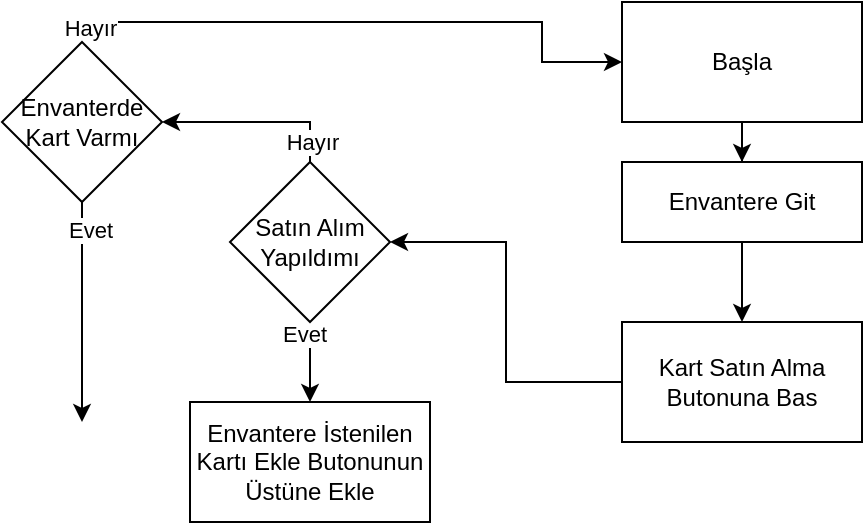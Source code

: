 <mxfile version="24.4.0" type="github">
  <diagram name="Sayfa -1" id="kKzHLGSKIOkIXO0F31tR">
    <mxGraphModel dx="1434" dy="738" grid="1" gridSize="10" guides="1" tooltips="1" connect="1" arrows="1" fold="1" page="1" pageScale="1" pageWidth="827" pageHeight="1169" math="0" shadow="0">
      <root>
        <mxCell id="0" />
        <mxCell id="1" parent="0" />
        <mxCell id="9pXXfi69la4mdvmXIPyO-16" style="edgeStyle=orthogonalEdgeStyle;rounded=0;orthogonalLoop=1;jettySize=auto;html=1;entryX=0.5;entryY=0;entryDx=0;entryDy=0;" edge="1" parent="1" source="9pXXfi69la4mdvmXIPyO-1" target="9pXXfi69la4mdvmXIPyO-15">
          <mxGeometry relative="1" as="geometry" />
        </mxCell>
        <mxCell id="9pXXfi69la4mdvmXIPyO-1" value="Başla" style="rounded=0;whiteSpace=wrap;html=1;" vertex="1" parent="1">
          <mxGeometry x="370" width="120" height="60" as="geometry" />
        </mxCell>
        <mxCell id="9pXXfi69la4mdvmXIPyO-5" value="" style="edgeStyle=orthogonalEdgeStyle;rounded=0;orthogonalLoop=1;jettySize=auto;html=1;" edge="1" parent="1" source="9pXXfi69la4mdvmXIPyO-2" target="9pXXfi69la4mdvmXIPyO-4">
          <mxGeometry relative="1" as="geometry" />
        </mxCell>
        <mxCell id="9pXXfi69la4mdvmXIPyO-2" value="Kart Satın Alma Butonuna Bas" style="whiteSpace=wrap;html=1;rounded=0;" vertex="1" parent="1">
          <mxGeometry x="370" y="160" width="120" height="60" as="geometry" />
        </mxCell>
        <mxCell id="9pXXfi69la4mdvmXIPyO-10" value="" style="edgeStyle=orthogonalEdgeStyle;rounded=0;orthogonalLoop=1;jettySize=auto;html=1;" edge="1" parent="1" source="9pXXfi69la4mdvmXIPyO-4" target="9pXXfi69la4mdvmXIPyO-9">
          <mxGeometry relative="1" as="geometry" />
        </mxCell>
        <mxCell id="9pXXfi69la4mdvmXIPyO-11" value="Evet" style="edgeLabel;html=1;align=center;verticalAlign=middle;resizable=0;points=[];" vertex="1" connectable="0" parent="9pXXfi69la4mdvmXIPyO-10">
          <mxGeometry x="-0.733" y="-3" relative="1" as="geometry">
            <mxPoint as="offset" />
          </mxGeometry>
        </mxCell>
        <mxCell id="9pXXfi69la4mdvmXIPyO-22" style="edgeStyle=orthogonalEdgeStyle;rounded=0;orthogonalLoop=1;jettySize=auto;html=1;exitX=0.5;exitY=0;exitDx=0;exitDy=0;" edge="1" parent="1" source="9pXXfi69la4mdvmXIPyO-4" target="9pXXfi69la4mdvmXIPyO-21">
          <mxGeometry relative="1" as="geometry" />
        </mxCell>
        <mxCell id="9pXXfi69la4mdvmXIPyO-23" value="Hayır" style="edgeLabel;html=1;align=center;verticalAlign=middle;resizable=0;points=[];" vertex="1" connectable="0" parent="9pXXfi69la4mdvmXIPyO-22">
          <mxGeometry x="-0.787" y="-1" relative="1" as="geometry">
            <mxPoint as="offset" />
          </mxGeometry>
        </mxCell>
        <mxCell id="9pXXfi69la4mdvmXIPyO-4" value="Satın Alım Yapıldımı" style="rhombus;whiteSpace=wrap;html=1;rounded=0;" vertex="1" parent="1">
          <mxGeometry x="174" y="80" width="80" height="80" as="geometry" />
        </mxCell>
        <mxCell id="9pXXfi69la4mdvmXIPyO-9" value="Envantere İstenilen Kartı Ekle Butonunun Üstüne Ekle" style="whiteSpace=wrap;html=1;rounded=0;" vertex="1" parent="1">
          <mxGeometry x="154" y="200" width="120" height="60" as="geometry" />
        </mxCell>
        <mxCell id="9pXXfi69la4mdvmXIPyO-20" style="edgeStyle=orthogonalEdgeStyle;rounded=0;orthogonalLoop=1;jettySize=auto;html=1;exitX=0.5;exitY=1;exitDx=0;exitDy=0;entryX=0.5;entryY=0;entryDx=0;entryDy=0;" edge="1" parent="1" source="9pXXfi69la4mdvmXIPyO-15" target="9pXXfi69la4mdvmXIPyO-2">
          <mxGeometry relative="1" as="geometry" />
        </mxCell>
        <mxCell id="9pXXfi69la4mdvmXIPyO-15" value="Envantere Git" style="rounded=0;whiteSpace=wrap;html=1;" vertex="1" parent="1">
          <mxGeometry x="370" y="80" width="120" height="40" as="geometry" />
        </mxCell>
        <mxCell id="9pXXfi69la4mdvmXIPyO-24" style="edgeStyle=orthogonalEdgeStyle;rounded=0;orthogonalLoop=1;jettySize=auto;html=1;entryX=0;entryY=0.5;entryDx=0;entryDy=0;" edge="1" parent="1" source="9pXXfi69la4mdvmXIPyO-21" target="9pXXfi69la4mdvmXIPyO-1">
          <mxGeometry relative="1" as="geometry">
            <Array as="points">
              <mxPoint x="100" y="10" />
              <mxPoint x="330" y="10" />
              <mxPoint x="330" y="30" />
            </Array>
          </mxGeometry>
        </mxCell>
        <mxCell id="9pXXfi69la4mdvmXIPyO-25" value="Hayır" style="edgeLabel;html=1;align=center;verticalAlign=middle;resizable=0;points=[];" vertex="1" connectable="0" parent="9pXXfi69la4mdvmXIPyO-24">
          <mxGeometry x="-0.907" y="-3" relative="1" as="geometry">
            <mxPoint as="offset" />
          </mxGeometry>
        </mxCell>
        <mxCell id="9pXXfi69la4mdvmXIPyO-26" style="edgeStyle=orthogonalEdgeStyle;rounded=0;orthogonalLoop=1;jettySize=auto;html=1;exitX=0.5;exitY=1;exitDx=0;exitDy=0;" edge="1" parent="1" source="9pXXfi69la4mdvmXIPyO-21">
          <mxGeometry relative="1" as="geometry">
            <mxPoint x="100" y="210" as="targetPoint" />
          </mxGeometry>
        </mxCell>
        <mxCell id="9pXXfi69la4mdvmXIPyO-27" value="Evet" style="edgeLabel;html=1;align=center;verticalAlign=middle;resizable=0;points=[];" vertex="1" connectable="0" parent="9pXXfi69la4mdvmXIPyO-26">
          <mxGeometry x="-0.747" y="4" relative="1" as="geometry">
            <mxPoint as="offset" />
          </mxGeometry>
        </mxCell>
        <mxCell id="9pXXfi69la4mdvmXIPyO-21" value="Envanterde Kart Varmı" style="rhombus;whiteSpace=wrap;html=1;" vertex="1" parent="1">
          <mxGeometry x="60" y="20" width="80" height="80" as="geometry" />
        </mxCell>
      </root>
    </mxGraphModel>
  </diagram>
</mxfile>
